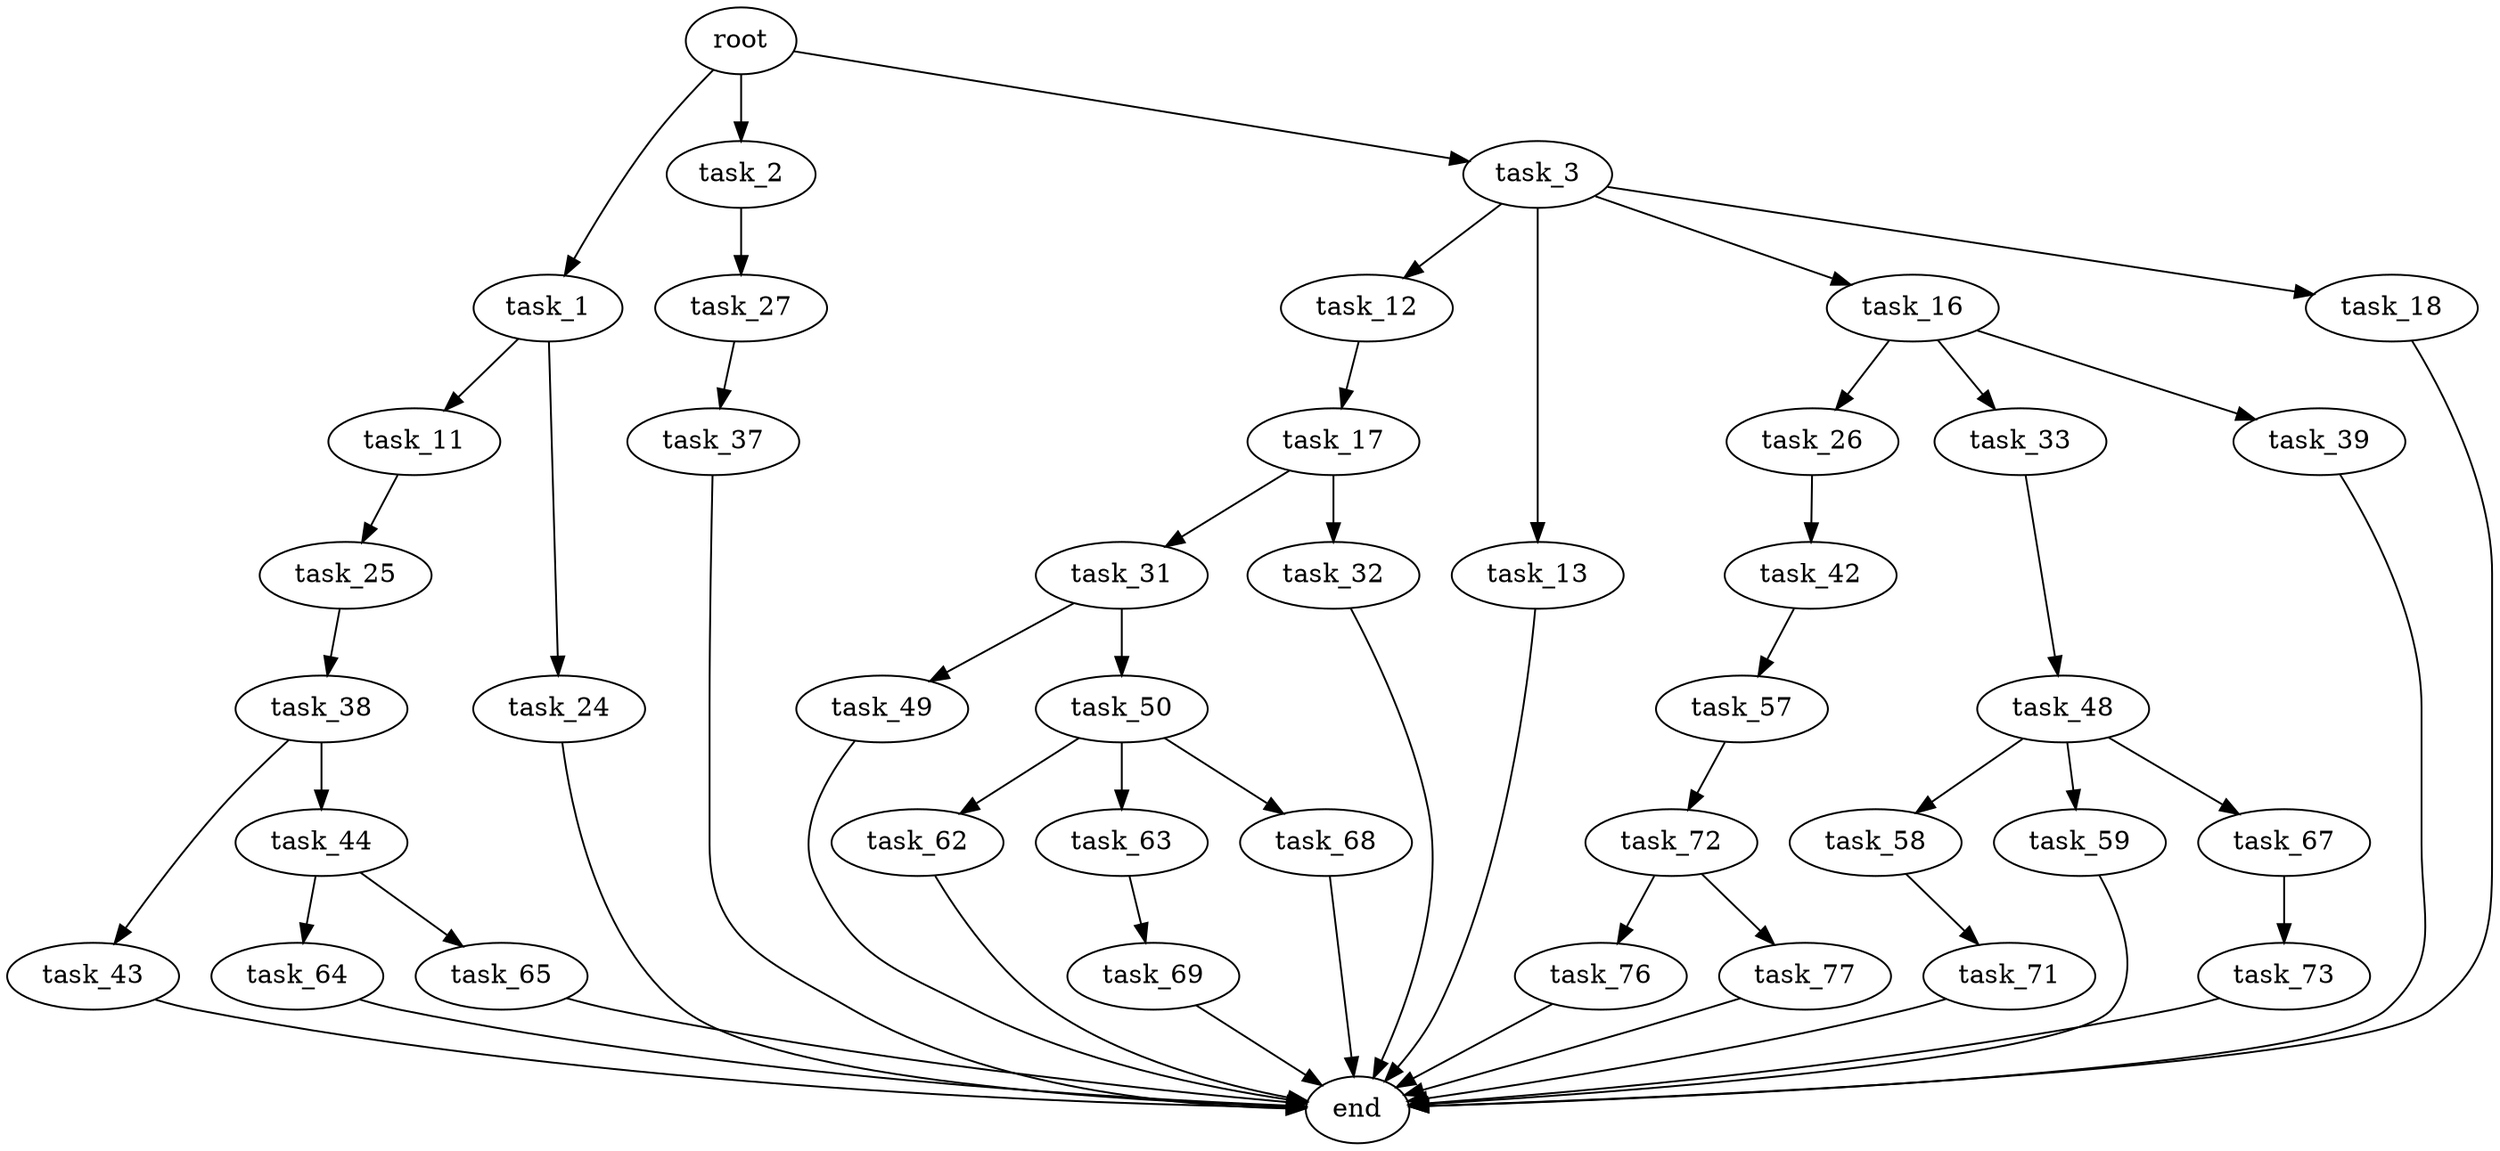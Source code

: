 digraph G {
  root [size="0.000000"];
  task_1 [size="25955924817.000000"];
  task_2 [size="4857673454.000000"];
  task_3 [size="4711295107.000000"];
  task_11 [size="68719476736.000000"];
  task_24 [size="5492038043.000000"];
  task_27 [size="94535377731.000000"];
  task_12 [size="30630690809.000000"];
  task_13 [size="3928793259.000000"];
  task_16 [size="28991029248.000000"];
  task_18 [size="20421234434.000000"];
  task_25 [size="881246445880.000000"];
  task_17 [size="2177733673.000000"];
  end [size="0.000000"];
  task_26 [size="1073741824000.000000"];
  task_33 [size="942897268.000000"];
  task_39 [size="60329725368.000000"];
  task_31 [size="19775168515.000000"];
  task_32 [size="155138639148.000000"];
  task_38 [size="162308345748.000000"];
  task_42 [size="27645979425.000000"];
  task_37 [size="68719476736.000000"];
  task_49 [size="24025479089.000000"];
  task_50 [size="897667366.000000"];
  task_48 [size="4020309438.000000"];
  task_43 [size="68719476736.000000"];
  task_44 [size="11335586747.000000"];
  task_57 [size="9318089416.000000"];
  task_64 [size="1582896121.000000"];
  task_65 [size="33745249909.000000"];
  task_58 [size="8589934592.000000"];
  task_59 [size="49989036210.000000"];
  task_67 [size="782757789696.000000"];
  task_62 [size="15319843760.000000"];
  task_63 [size="549755813888.000000"];
  task_68 [size="549755813888.000000"];
  task_72 [size="219860155488.000000"];
  task_71 [size="966609061284.000000"];
  task_69 [size="55776741123.000000"];
  task_73 [size="41407954312.000000"];
  task_76 [size="2498061158.000000"];
  task_77 [size="782757789696.000000"];

  root -> task_1 [size="1.000000"];
  root -> task_2 [size="1.000000"];
  root -> task_3 [size="1.000000"];
  task_1 -> task_11 [size="411041792.000000"];
  task_1 -> task_24 [size="411041792.000000"];
  task_2 -> task_27 [size="536870912.000000"];
  task_3 -> task_12 [size="75497472.000000"];
  task_3 -> task_13 [size="75497472.000000"];
  task_3 -> task_16 [size="75497472.000000"];
  task_3 -> task_18 [size="75497472.000000"];
  task_11 -> task_25 [size="134217728.000000"];
  task_24 -> end [size="1.000000"];
  task_27 -> task_37 [size="75497472.000000"];
  task_12 -> task_17 [size="838860800.000000"];
  task_13 -> end [size="1.000000"];
  task_16 -> task_26 [size="75497472.000000"];
  task_16 -> task_33 [size="75497472.000000"];
  task_16 -> task_39 [size="75497472.000000"];
  task_18 -> end [size="1.000000"];
  task_25 -> task_38 [size="679477248.000000"];
  task_17 -> task_31 [size="75497472.000000"];
  task_17 -> task_32 [size="75497472.000000"];
  task_26 -> task_42 [size="838860800.000000"];
  task_33 -> task_48 [size="33554432.000000"];
  task_39 -> end [size="1.000000"];
  task_31 -> task_49 [size="679477248.000000"];
  task_31 -> task_50 [size="679477248.000000"];
  task_32 -> end [size="1.000000"];
  task_38 -> task_43 [size="134217728.000000"];
  task_38 -> task_44 [size="134217728.000000"];
  task_42 -> task_57 [size="838860800.000000"];
  task_37 -> end [size="1.000000"];
  task_49 -> end [size="1.000000"];
  task_50 -> task_62 [size="33554432.000000"];
  task_50 -> task_63 [size="33554432.000000"];
  task_50 -> task_68 [size="33554432.000000"];
  task_48 -> task_58 [size="134217728.000000"];
  task_48 -> task_59 [size="134217728.000000"];
  task_48 -> task_67 [size="134217728.000000"];
  task_43 -> end [size="1.000000"];
  task_44 -> task_64 [size="838860800.000000"];
  task_44 -> task_65 [size="838860800.000000"];
  task_57 -> task_72 [size="679477248.000000"];
  task_64 -> end [size="1.000000"];
  task_65 -> end [size="1.000000"];
  task_58 -> task_71 [size="33554432.000000"];
  task_59 -> end [size="1.000000"];
  task_67 -> task_73 [size="679477248.000000"];
  task_62 -> end [size="1.000000"];
  task_63 -> task_69 [size="536870912.000000"];
  task_68 -> end [size="1.000000"];
  task_72 -> task_76 [size="209715200.000000"];
  task_72 -> task_77 [size="209715200.000000"];
  task_71 -> end [size="1.000000"];
  task_69 -> end [size="1.000000"];
  task_73 -> end [size="1.000000"];
  task_76 -> end [size="1.000000"];
  task_77 -> end [size="1.000000"];
}
